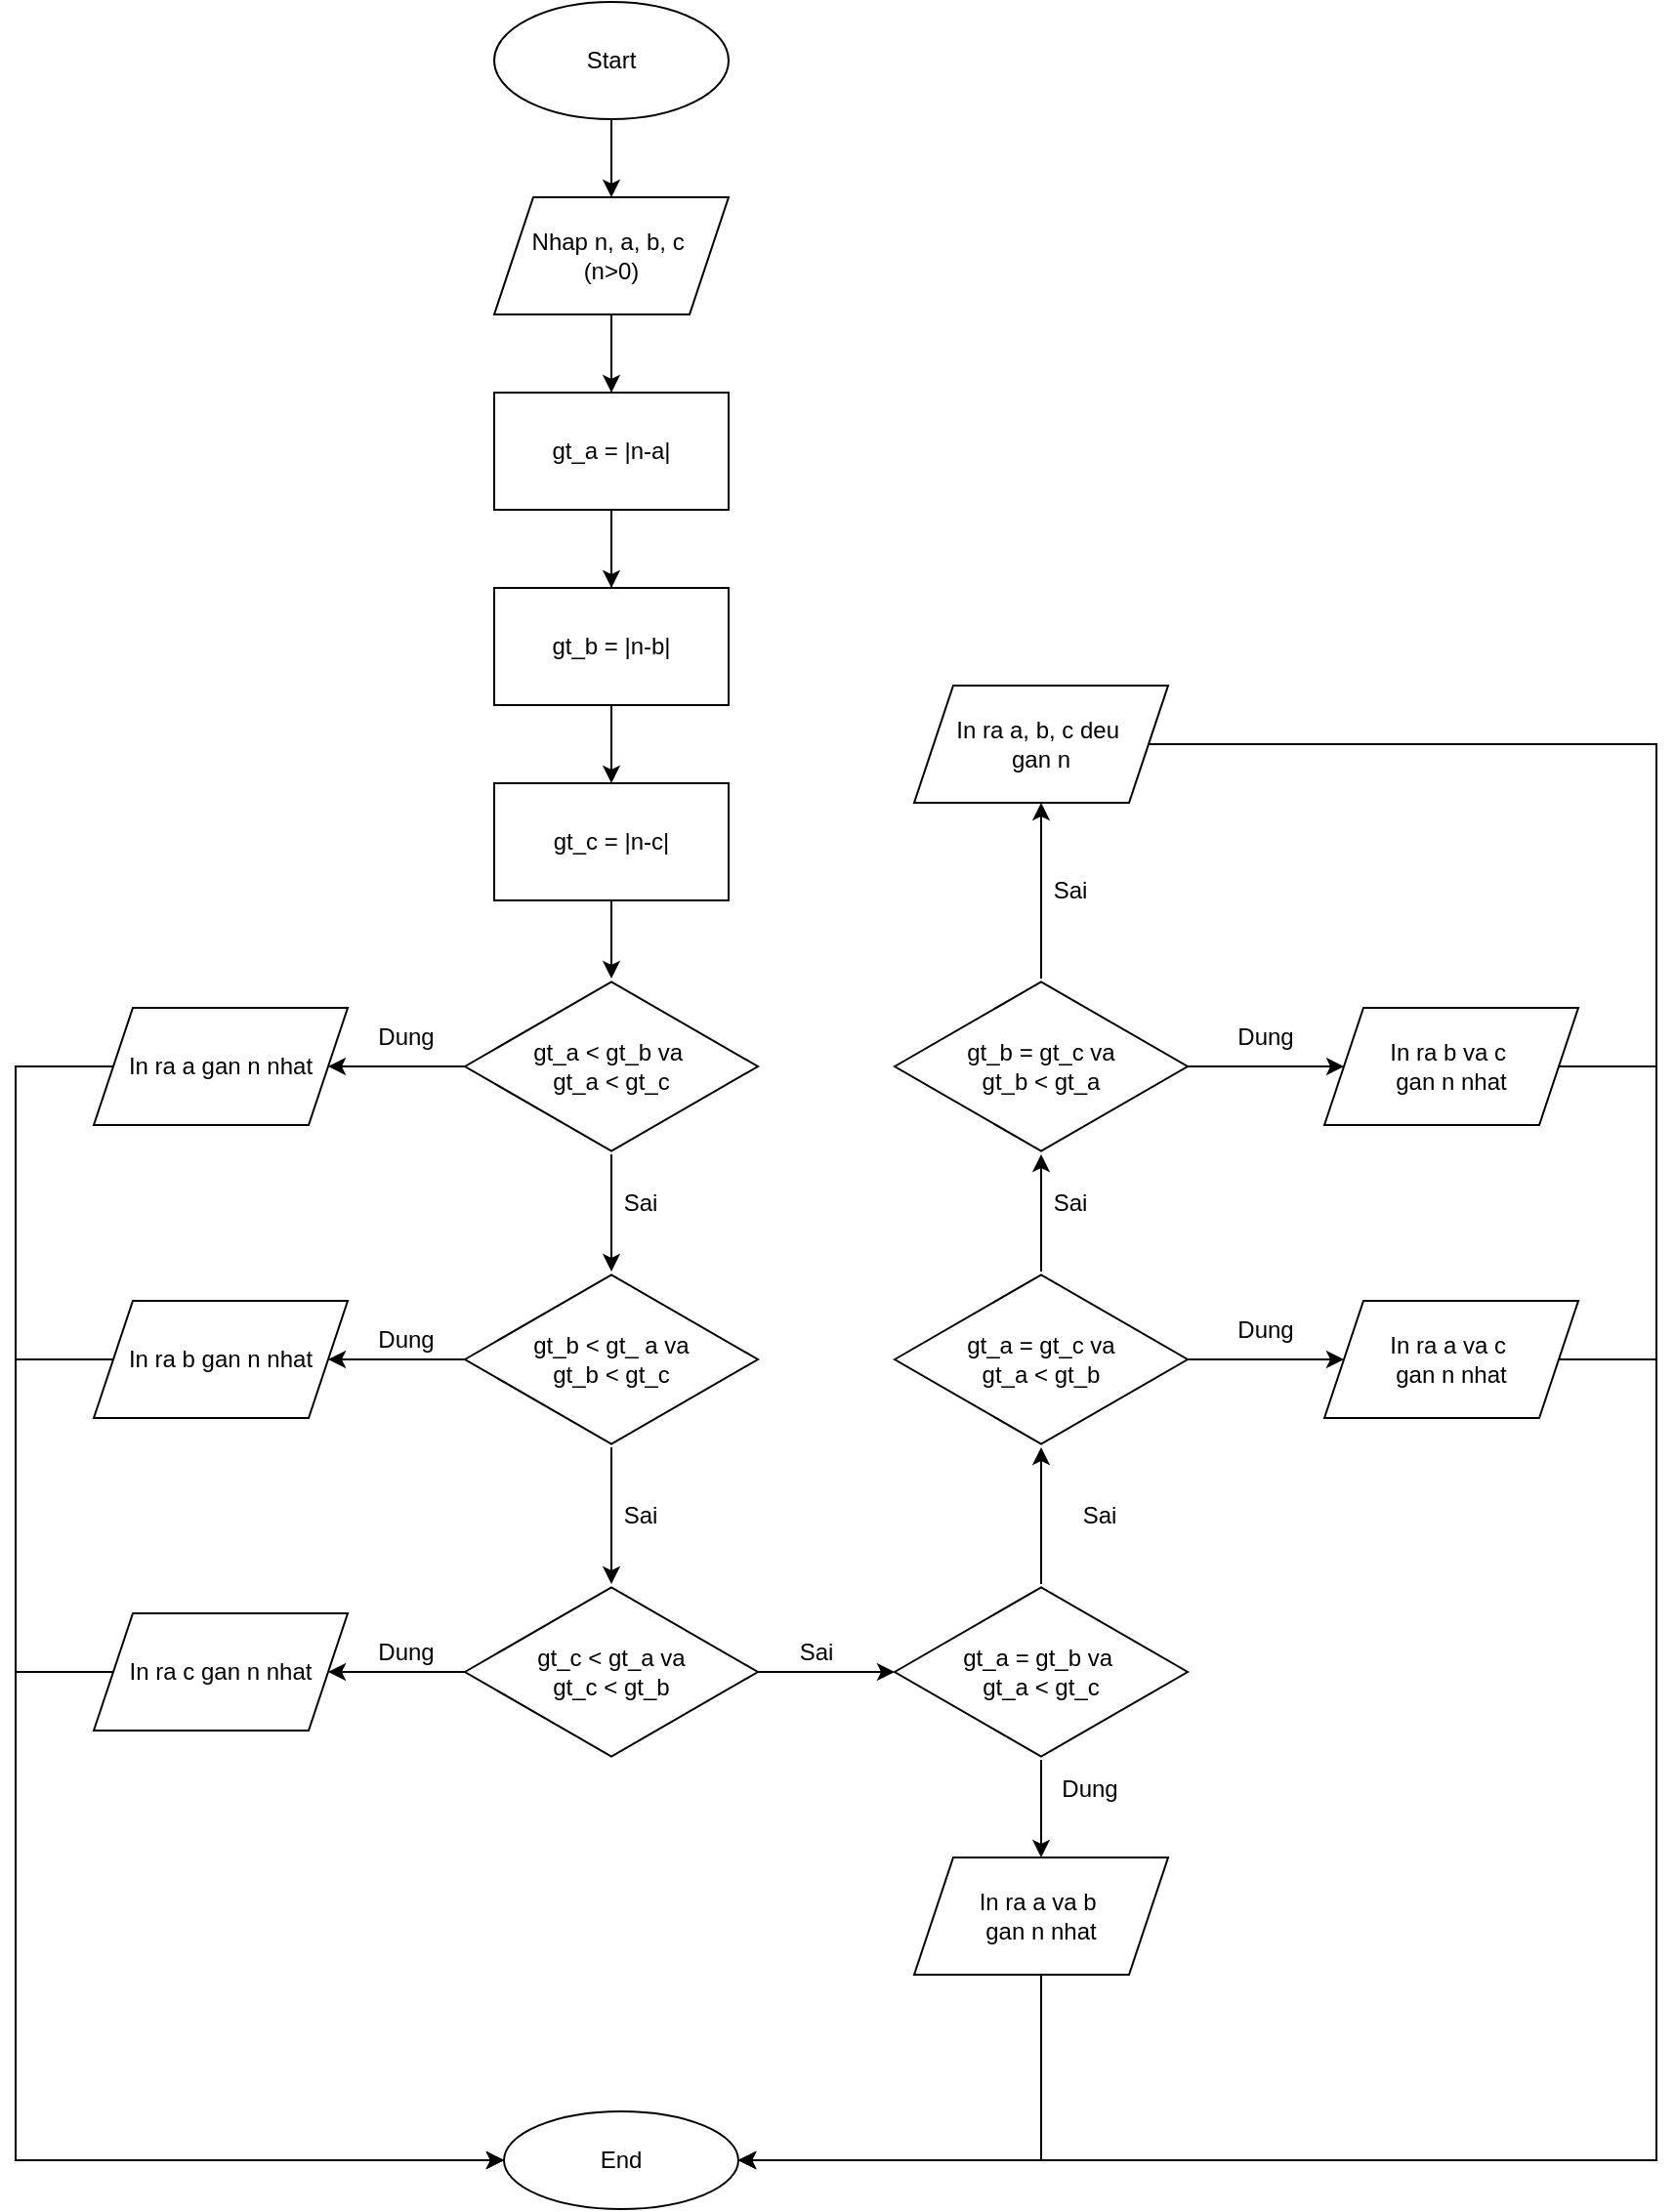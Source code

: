 <mxfile version="24.7.17">
  <diagram name="Page-1" id="lDhjbbBVZLznpjhrpK9E">
    <mxGraphModel dx="992" dy="538" grid="1" gridSize="10" guides="1" tooltips="1" connect="1" arrows="1" fold="1" page="1" pageScale="1" pageWidth="850" pageHeight="1100" math="0" shadow="0">
      <root>
        <mxCell id="0" />
        <mxCell id="1" parent="0" />
        <mxCell id="5BSeKgCDkbzmSWMzDrZn-2" value="" style="edgeStyle=orthogonalEdgeStyle;rounded=0;orthogonalLoop=1;jettySize=auto;html=1;labelBackgroundColor=none;fontColor=default;" edge="1" parent="1" source="dFZk6C2PWtwqtnlbQJK6-1" target="5BSeKgCDkbzmSWMzDrZn-1">
          <mxGeometry relative="1" as="geometry" />
        </mxCell>
        <mxCell id="dFZk6C2PWtwqtnlbQJK6-1" value="Start" style="ellipse;whiteSpace=wrap;html=1;labelBackgroundColor=none;" parent="1" vertex="1">
          <mxGeometry x="305" y="50" width="120" height="60" as="geometry" />
        </mxCell>
        <mxCell id="dFZk6C2PWtwqtnlbQJK6-2" value="End" style="ellipse;whiteSpace=wrap;html=1;labelBackgroundColor=none;" parent="1" vertex="1">
          <mxGeometry x="310" y="1130" width="120" height="50" as="geometry" />
        </mxCell>
        <mxCell id="5BSeKgCDkbzmSWMzDrZn-4" value="" style="edgeStyle=orthogonalEdgeStyle;rounded=0;orthogonalLoop=1;jettySize=auto;html=1;labelBackgroundColor=none;fontColor=default;" edge="1" parent="1" source="5BSeKgCDkbzmSWMzDrZn-1" target="5BSeKgCDkbzmSWMzDrZn-3">
          <mxGeometry relative="1" as="geometry" />
        </mxCell>
        <mxCell id="5BSeKgCDkbzmSWMzDrZn-7" value="" style="edgeStyle=orthogonalEdgeStyle;rounded=0;orthogonalLoop=1;jettySize=auto;html=1;labelBackgroundColor=none;fontColor=default;" edge="1" parent="1" source="5BSeKgCDkbzmSWMzDrZn-1" target="5BSeKgCDkbzmSWMzDrZn-5">
          <mxGeometry relative="1" as="geometry" />
        </mxCell>
        <mxCell id="5BSeKgCDkbzmSWMzDrZn-9" style="edgeStyle=orthogonalEdgeStyle;rounded=0;orthogonalLoop=1;jettySize=auto;html=1;entryX=0.5;entryY=0;entryDx=0;entryDy=0;labelBackgroundColor=none;fontColor=default;" edge="1" parent="1" source="5BSeKgCDkbzmSWMzDrZn-1" target="5BSeKgCDkbzmSWMzDrZn-6">
          <mxGeometry relative="1" as="geometry" />
        </mxCell>
        <mxCell id="5BSeKgCDkbzmSWMzDrZn-1" value="Nhap n, a, b, c&amp;nbsp;&lt;div&gt;(n&amp;gt;0)&lt;/div&gt;" style="shape=parallelogram;perimeter=parallelogramPerimeter;whiteSpace=wrap;html=1;fixedSize=1;labelBackgroundColor=none;" vertex="1" parent="1">
          <mxGeometry x="305" y="150" width="120" height="60" as="geometry" />
        </mxCell>
        <mxCell id="5BSeKgCDkbzmSWMzDrZn-3" value="gt_a = |n-a|" style="rounded=0;whiteSpace=wrap;html=1;labelBackgroundColor=none;" vertex="1" parent="1">
          <mxGeometry x="305" y="250" width="120" height="60" as="geometry" />
        </mxCell>
        <mxCell id="5BSeKgCDkbzmSWMzDrZn-5" value="gt_b = |n-b|" style="rounded=0;whiteSpace=wrap;html=1;labelBackgroundColor=none;" vertex="1" parent="1">
          <mxGeometry x="305" y="350" width="120" height="60" as="geometry" />
        </mxCell>
        <mxCell id="5BSeKgCDkbzmSWMzDrZn-13" value="" style="edgeStyle=orthogonalEdgeStyle;rounded=0;orthogonalLoop=1;jettySize=auto;html=1;" edge="1" parent="1" source="5BSeKgCDkbzmSWMzDrZn-6" target="5BSeKgCDkbzmSWMzDrZn-11">
          <mxGeometry relative="1" as="geometry" />
        </mxCell>
        <mxCell id="5BSeKgCDkbzmSWMzDrZn-6" value="gt_c = |n-c|" style="rounded=0;whiteSpace=wrap;html=1;labelBackgroundColor=none;" vertex="1" parent="1">
          <mxGeometry x="305" y="450" width="120" height="60" as="geometry" />
        </mxCell>
        <mxCell id="5BSeKgCDkbzmSWMzDrZn-15" value="" style="edgeStyle=orthogonalEdgeStyle;rounded=0;orthogonalLoop=1;jettySize=auto;html=1;" edge="1" parent="1" source="5BSeKgCDkbzmSWMzDrZn-11">
          <mxGeometry relative="1" as="geometry">
            <mxPoint x="220" y="595" as="targetPoint" />
          </mxGeometry>
        </mxCell>
        <mxCell id="5BSeKgCDkbzmSWMzDrZn-18" value="" style="edgeStyle=orthogonalEdgeStyle;rounded=0;orthogonalLoop=1;jettySize=auto;html=1;" edge="1" parent="1" source="5BSeKgCDkbzmSWMzDrZn-11" target="5BSeKgCDkbzmSWMzDrZn-17">
          <mxGeometry relative="1" as="geometry" />
        </mxCell>
        <mxCell id="5BSeKgCDkbzmSWMzDrZn-11" value="gt_a &amp;lt; gt_b va&amp;nbsp;&lt;div&gt;gt_a &amp;lt; gt_c&lt;/div&gt;" style="html=1;whiteSpace=wrap;aspect=fixed;shape=isoRectangle;" vertex="1" parent="1">
          <mxGeometry x="290" y="550" width="150" height="90" as="geometry" />
        </mxCell>
        <mxCell id="5BSeKgCDkbzmSWMzDrZn-16" value="Dung" style="text;html=1;align=center;verticalAlign=middle;whiteSpace=wrap;rounded=0;" vertex="1" parent="1">
          <mxGeometry x="230" y="565" width="60" height="30" as="geometry" />
        </mxCell>
        <mxCell id="5BSeKgCDkbzmSWMzDrZn-22" value="" style="edgeStyle=orthogonalEdgeStyle;rounded=0;orthogonalLoop=1;jettySize=auto;html=1;" edge="1" parent="1" source="5BSeKgCDkbzmSWMzDrZn-17">
          <mxGeometry relative="1" as="geometry">
            <mxPoint x="220" y="745.0" as="targetPoint" />
          </mxGeometry>
        </mxCell>
        <mxCell id="5BSeKgCDkbzmSWMzDrZn-25" value="" style="edgeStyle=orthogonalEdgeStyle;rounded=0;orthogonalLoop=1;jettySize=auto;html=1;" edge="1" parent="1" source="5BSeKgCDkbzmSWMzDrZn-17" target="5BSeKgCDkbzmSWMzDrZn-24">
          <mxGeometry relative="1" as="geometry" />
        </mxCell>
        <mxCell id="5BSeKgCDkbzmSWMzDrZn-17" value="gt_b &amp;lt; gt_ a va&lt;div&gt;gt_b &amp;lt; gt_c&lt;/div&gt;" style="html=1;whiteSpace=wrap;aspect=fixed;shape=isoRectangle;" vertex="1" parent="1">
          <mxGeometry x="290" y="700" width="150" height="90" as="geometry" />
        </mxCell>
        <mxCell id="5BSeKgCDkbzmSWMzDrZn-20" value="Sai" style="text;html=1;align=center;verticalAlign=middle;whiteSpace=wrap;rounded=0;" vertex="1" parent="1">
          <mxGeometry x="350" y="650" width="60" height="30" as="geometry" />
        </mxCell>
        <mxCell id="5BSeKgCDkbzmSWMzDrZn-23" value="Dung" style="text;html=1;align=center;verticalAlign=middle;whiteSpace=wrap;rounded=0;" vertex="1" parent="1">
          <mxGeometry x="230" y="720" width="60" height="30" as="geometry" />
        </mxCell>
        <mxCell id="5BSeKgCDkbzmSWMzDrZn-29" value="" style="edgeStyle=orthogonalEdgeStyle;rounded=0;orthogonalLoop=1;jettySize=auto;html=1;" edge="1" parent="1" source="5BSeKgCDkbzmSWMzDrZn-24">
          <mxGeometry relative="1" as="geometry">
            <mxPoint x="220" y="905.0" as="targetPoint" />
          </mxGeometry>
        </mxCell>
        <mxCell id="5BSeKgCDkbzmSWMzDrZn-31" value="" style="edgeStyle=orthogonalEdgeStyle;rounded=0;orthogonalLoop=1;jettySize=auto;html=1;" edge="1" parent="1" source="5BSeKgCDkbzmSWMzDrZn-24" target="5BSeKgCDkbzmSWMzDrZn-30">
          <mxGeometry relative="1" as="geometry" />
        </mxCell>
        <mxCell id="5BSeKgCDkbzmSWMzDrZn-24" value="gt_c &amp;lt; gt_a va&lt;div&gt;gt_c &amp;lt; gt_b&lt;/div&gt;" style="html=1;whiteSpace=wrap;aspect=fixed;shape=isoRectangle;" vertex="1" parent="1">
          <mxGeometry x="290" y="860" width="150" height="90" as="geometry" />
        </mxCell>
        <mxCell id="5BSeKgCDkbzmSWMzDrZn-26" value="Sai" style="text;html=1;align=center;verticalAlign=middle;whiteSpace=wrap;rounded=0;" vertex="1" parent="1">
          <mxGeometry x="350" y="810" width="60" height="30" as="geometry" />
        </mxCell>
        <mxCell id="5BSeKgCDkbzmSWMzDrZn-35" value="" style="edgeStyle=orthogonalEdgeStyle;rounded=0;orthogonalLoop=1;jettySize=auto;html=1;" edge="1" parent="1" source="5BSeKgCDkbzmSWMzDrZn-30">
          <mxGeometry relative="1" as="geometry">
            <mxPoint x="585" y="1000.0" as="targetPoint" />
          </mxGeometry>
        </mxCell>
        <mxCell id="5BSeKgCDkbzmSWMzDrZn-39" value="" style="edgeStyle=orthogonalEdgeStyle;rounded=0;orthogonalLoop=1;jettySize=auto;html=1;" edge="1" parent="1" source="5BSeKgCDkbzmSWMzDrZn-30" target="5BSeKgCDkbzmSWMzDrZn-37">
          <mxGeometry relative="1" as="geometry" />
        </mxCell>
        <mxCell id="5BSeKgCDkbzmSWMzDrZn-30" value="gt_a = gt_b va&amp;nbsp;&lt;div&gt;gt_a &amp;lt; gt_c&lt;/div&gt;" style="html=1;whiteSpace=wrap;aspect=fixed;shape=isoRectangle;" vertex="1" parent="1">
          <mxGeometry x="510" y="860" width="150" height="90" as="geometry" />
        </mxCell>
        <mxCell id="5BSeKgCDkbzmSWMzDrZn-32" value="Dung" style="text;html=1;align=center;verticalAlign=middle;whiteSpace=wrap;rounded=0;" vertex="1" parent="1">
          <mxGeometry x="230" y="880" width="60" height="30" as="geometry" />
        </mxCell>
        <mxCell id="5BSeKgCDkbzmSWMzDrZn-33" value="Sai" style="text;html=1;align=center;verticalAlign=middle;whiteSpace=wrap;rounded=0;" vertex="1" parent="1">
          <mxGeometry x="440" y="880" width="60" height="30" as="geometry" />
        </mxCell>
        <mxCell id="5BSeKgCDkbzmSWMzDrZn-36" value="Dung" style="text;html=1;align=center;verticalAlign=middle;whiteSpace=wrap;rounded=0;" vertex="1" parent="1">
          <mxGeometry x="580" y="950" width="60" height="30" as="geometry" />
        </mxCell>
        <mxCell id="5BSeKgCDkbzmSWMzDrZn-42" value="" style="edgeStyle=orthogonalEdgeStyle;rounded=0;orthogonalLoop=1;jettySize=auto;html=1;" edge="1" parent="1" source="5BSeKgCDkbzmSWMzDrZn-37">
          <mxGeometry relative="1" as="geometry">
            <mxPoint x="740" y="745" as="targetPoint" />
          </mxGeometry>
        </mxCell>
        <mxCell id="5BSeKgCDkbzmSWMzDrZn-43" value="" style="edgeStyle=orthogonalEdgeStyle;rounded=0;orthogonalLoop=1;jettySize=auto;html=1;" edge="1" parent="1" source="5BSeKgCDkbzmSWMzDrZn-37" target="5BSeKgCDkbzmSWMzDrZn-38">
          <mxGeometry relative="1" as="geometry" />
        </mxCell>
        <mxCell id="5BSeKgCDkbzmSWMzDrZn-37" value="gt_a = gt_c va&lt;div&gt;gt_a &amp;lt; gt_b&lt;/div&gt;" style="html=1;whiteSpace=wrap;aspect=fixed;shape=isoRectangle;" vertex="1" parent="1">
          <mxGeometry x="510" y="700" width="150" height="90" as="geometry" />
        </mxCell>
        <mxCell id="5BSeKgCDkbzmSWMzDrZn-48" value="" style="edgeStyle=orthogonalEdgeStyle;rounded=0;orthogonalLoop=1;jettySize=auto;html=1;" edge="1" parent="1" source="5BSeKgCDkbzmSWMzDrZn-38">
          <mxGeometry relative="1" as="geometry">
            <mxPoint x="585" y="460" as="targetPoint" />
          </mxGeometry>
        </mxCell>
        <mxCell id="5BSeKgCDkbzmSWMzDrZn-50" value="" style="edgeStyle=orthogonalEdgeStyle;rounded=0;orthogonalLoop=1;jettySize=auto;html=1;entryX=0;entryY=0.5;entryDx=0;entryDy=0;" edge="1" parent="1" source="5BSeKgCDkbzmSWMzDrZn-38" target="5BSeKgCDkbzmSWMzDrZn-63">
          <mxGeometry relative="1" as="geometry">
            <mxPoint x="730" y="595" as="targetPoint" />
          </mxGeometry>
        </mxCell>
        <mxCell id="5BSeKgCDkbzmSWMzDrZn-38" value="gt_b = gt_c va&lt;div&gt;gt_b &amp;lt; gt_a&lt;/div&gt;" style="html=1;whiteSpace=wrap;aspect=fixed;shape=isoRectangle;" vertex="1" parent="1">
          <mxGeometry x="510" y="550" width="150" height="90" as="geometry" />
        </mxCell>
        <mxCell id="5BSeKgCDkbzmSWMzDrZn-40" value="Sai" style="text;html=1;align=center;verticalAlign=middle;whiteSpace=wrap;rounded=0;" vertex="1" parent="1">
          <mxGeometry x="585" y="810" width="60" height="30" as="geometry" />
        </mxCell>
        <mxCell id="5BSeKgCDkbzmSWMzDrZn-44" value="Dung" style="text;html=1;align=center;verticalAlign=middle;whiteSpace=wrap;rounded=0;" vertex="1" parent="1">
          <mxGeometry x="670" y="715" width="60" height="30" as="geometry" />
        </mxCell>
        <mxCell id="5BSeKgCDkbzmSWMzDrZn-45" value="Sai" style="text;html=1;align=center;verticalAlign=middle;whiteSpace=wrap;rounded=0;" vertex="1" parent="1">
          <mxGeometry x="570" y="650" width="60" height="30" as="geometry" />
        </mxCell>
        <mxCell id="5BSeKgCDkbzmSWMzDrZn-49" value="Dung" style="text;html=1;align=center;verticalAlign=middle;whiteSpace=wrap;rounded=0;" vertex="1" parent="1">
          <mxGeometry x="670" y="565" width="60" height="30" as="geometry" />
        </mxCell>
        <mxCell id="5BSeKgCDkbzmSWMzDrZn-51" value="Sai" style="text;html=1;align=center;verticalAlign=middle;whiteSpace=wrap;rounded=0;" vertex="1" parent="1">
          <mxGeometry x="570" y="490" width="60" height="30" as="geometry" />
        </mxCell>
        <mxCell id="5BSeKgCDkbzmSWMzDrZn-64" style="edgeStyle=orthogonalEdgeStyle;rounded=0;orthogonalLoop=1;jettySize=auto;html=1;exitX=0;exitY=0.5;exitDx=0;exitDy=0;entryX=0;entryY=0.5;entryDx=0;entryDy=0;" edge="1" parent="1" source="5BSeKgCDkbzmSWMzDrZn-56" target="dFZk6C2PWtwqtnlbQJK6-2">
          <mxGeometry relative="1" as="geometry">
            <mxPoint x="250" y="660" as="sourcePoint" />
            <mxPoint x="290" y="1080" as="targetPoint" />
            <Array as="points">
              <mxPoint x="60" y="595" />
              <mxPoint x="60" y="1155" />
            </Array>
          </mxGeometry>
        </mxCell>
        <mxCell id="5BSeKgCDkbzmSWMzDrZn-56" value="In ra a gan n nhat" style="shape=parallelogram;perimeter=parallelogramPerimeter;whiteSpace=wrap;html=1;fixedSize=1;" vertex="1" parent="1">
          <mxGeometry x="100" y="565" width="130" height="60" as="geometry" />
        </mxCell>
        <mxCell id="5BSeKgCDkbzmSWMzDrZn-71" style="edgeStyle=orthogonalEdgeStyle;rounded=0;orthogonalLoop=1;jettySize=auto;html=1;exitX=0;exitY=0.5;exitDx=0;exitDy=0;entryX=0;entryY=0.5;entryDx=0;entryDy=0;" edge="1" parent="1" source="5BSeKgCDkbzmSWMzDrZn-57" target="dFZk6C2PWtwqtnlbQJK6-2">
          <mxGeometry relative="1" as="geometry">
            <mxPoint x="180" y="1040" as="targetPoint" />
            <Array as="points">
              <mxPoint x="60" y="745" />
              <mxPoint x="60" y="1155" />
            </Array>
          </mxGeometry>
        </mxCell>
        <mxCell id="5BSeKgCDkbzmSWMzDrZn-57" value="In ra b gan n nhat" style="shape=parallelogram;perimeter=parallelogramPerimeter;whiteSpace=wrap;html=1;fixedSize=1;" vertex="1" parent="1">
          <mxGeometry x="100" y="715" width="130" height="60" as="geometry" />
        </mxCell>
        <mxCell id="5BSeKgCDkbzmSWMzDrZn-58" value="In ra c gan n nhat" style="shape=parallelogram;perimeter=parallelogramPerimeter;whiteSpace=wrap;html=1;fixedSize=1;" vertex="1" parent="1">
          <mxGeometry x="100" y="875" width="130" height="60" as="geometry" />
        </mxCell>
        <mxCell id="5BSeKgCDkbzmSWMzDrZn-59" value="In ra a va b&amp;nbsp;&lt;div&gt;&lt;span style=&quot;background-color: initial;&quot;&gt;gan&lt;/span&gt;&lt;span style=&quot;background-color: initial;&quot;&gt;&amp;nbsp;n nhat&lt;/span&gt;&lt;/div&gt;" style="shape=parallelogram;perimeter=parallelogramPerimeter;whiteSpace=wrap;html=1;fixedSize=1;" vertex="1" parent="1">
          <mxGeometry x="520" y="1000" width="130" height="60" as="geometry" />
        </mxCell>
        <mxCell id="5BSeKgCDkbzmSWMzDrZn-60" value="In ra a va c&amp;nbsp;&lt;div&gt;gan n nhat&lt;/div&gt;" style="shape=parallelogram;perimeter=parallelogramPerimeter;whiteSpace=wrap;html=1;fixedSize=1;" vertex="1" parent="1">
          <mxGeometry x="730" y="715" width="130" height="60" as="geometry" />
        </mxCell>
        <mxCell id="5BSeKgCDkbzmSWMzDrZn-62" value="In ra a, b, c deu&amp;nbsp;&lt;div&gt;gan n&lt;/div&gt;" style="shape=parallelogram;perimeter=parallelogramPerimeter;whiteSpace=wrap;html=1;fixedSize=1;" vertex="1" parent="1">
          <mxGeometry x="520" y="400" width="130" height="60" as="geometry" />
        </mxCell>
        <mxCell id="5BSeKgCDkbzmSWMzDrZn-63" value="In ra b va c&amp;nbsp;&lt;div&gt;gan n nhat&lt;/div&gt;" style="shape=parallelogram;perimeter=parallelogramPerimeter;whiteSpace=wrap;html=1;fixedSize=1;" vertex="1" parent="1">
          <mxGeometry x="730" y="565" width="130" height="60" as="geometry" />
        </mxCell>
        <mxCell id="5BSeKgCDkbzmSWMzDrZn-67" value="" style="endArrow=classic;html=1;rounded=0;entryX=1;entryY=0.5;entryDx=0;entryDy=0;exitX=0.5;exitY=1;exitDx=0;exitDy=0;" edge="1" parent="1" source="5BSeKgCDkbzmSWMzDrZn-59" target="dFZk6C2PWtwqtnlbQJK6-2">
          <mxGeometry width="50" height="50" relative="1" as="geometry">
            <mxPoint x="640" y="1190" as="sourcePoint" />
            <mxPoint x="580" y="1120" as="targetPoint" />
            <Array as="points">
              <mxPoint x="585" y="1155" />
            </Array>
          </mxGeometry>
        </mxCell>
        <mxCell id="5BSeKgCDkbzmSWMzDrZn-68" value="" style="endArrow=classic;html=1;rounded=0;exitX=1;exitY=0.5;exitDx=0;exitDy=0;entryX=1;entryY=0.5;entryDx=0;entryDy=0;" edge="1" parent="1" source="5BSeKgCDkbzmSWMzDrZn-60" target="dFZk6C2PWtwqtnlbQJK6-2">
          <mxGeometry width="50" height="50" relative="1" as="geometry">
            <mxPoint x="570" y="980" as="sourcePoint" />
            <mxPoint x="620" y="930" as="targetPoint" />
            <Array as="points">
              <mxPoint x="900" y="745" />
              <mxPoint x="900" y="1155" />
              <mxPoint x="790" y="1155" />
            </Array>
          </mxGeometry>
        </mxCell>
        <mxCell id="5BSeKgCDkbzmSWMzDrZn-69" value="" style="endArrow=classic;html=1;rounded=0;entryX=1;entryY=0.5;entryDx=0;entryDy=0;" edge="1" parent="1" source="5BSeKgCDkbzmSWMzDrZn-62" target="dFZk6C2PWtwqtnlbQJK6-2">
          <mxGeometry width="50" height="50" relative="1" as="geometry">
            <mxPoint x="570" y="660" as="sourcePoint" />
            <mxPoint x="620" y="610" as="targetPoint" />
            <Array as="points">
              <mxPoint x="900" y="430" />
              <mxPoint x="900" y="595" />
              <mxPoint x="900" y="1155" />
            </Array>
          </mxGeometry>
        </mxCell>
        <mxCell id="5BSeKgCDkbzmSWMzDrZn-70" value="" style="endArrow=classic;html=1;rounded=0;exitX=1;exitY=0.5;exitDx=0;exitDy=0;entryX=1;entryY=0.5;entryDx=0;entryDy=0;" edge="1" parent="1" source="5BSeKgCDkbzmSWMzDrZn-63" target="dFZk6C2PWtwqtnlbQJK6-2">
          <mxGeometry width="50" height="50" relative="1" as="geometry">
            <mxPoint x="690" y="390" as="sourcePoint" />
            <mxPoint x="480" y="1115" as="targetPoint" />
            <Array as="points">
              <mxPoint x="900" y="595" />
              <mxPoint x="900" y="1155" />
            </Array>
          </mxGeometry>
        </mxCell>
        <mxCell id="5BSeKgCDkbzmSWMzDrZn-72" value="" style="endArrow=classic;html=1;rounded=0;exitX=0;exitY=0.5;exitDx=0;exitDy=0;entryX=0;entryY=0.5;entryDx=0;entryDy=0;" edge="1" parent="1" source="5BSeKgCDkbzmSWMzDrZn-58" target="dFZk6C2PWtwqtnlbQJK6-2">
          <mxGeometry width="50" height="50" relative="1" as="geometry">
            <mxPoint x="570" y="980" as="sourcePoint" />
            <mxPoint x="620" y="930" as="targetPoint" />
            <Array as="points">
              <mxPoint x="60" y="905" />
              <mxPoint x="60" y="1155" />
            </Array>
          </mxGeometry>
        </mxCell>
      </root>
    </mxGraphModel>
  </diagram>
</mxfile>
